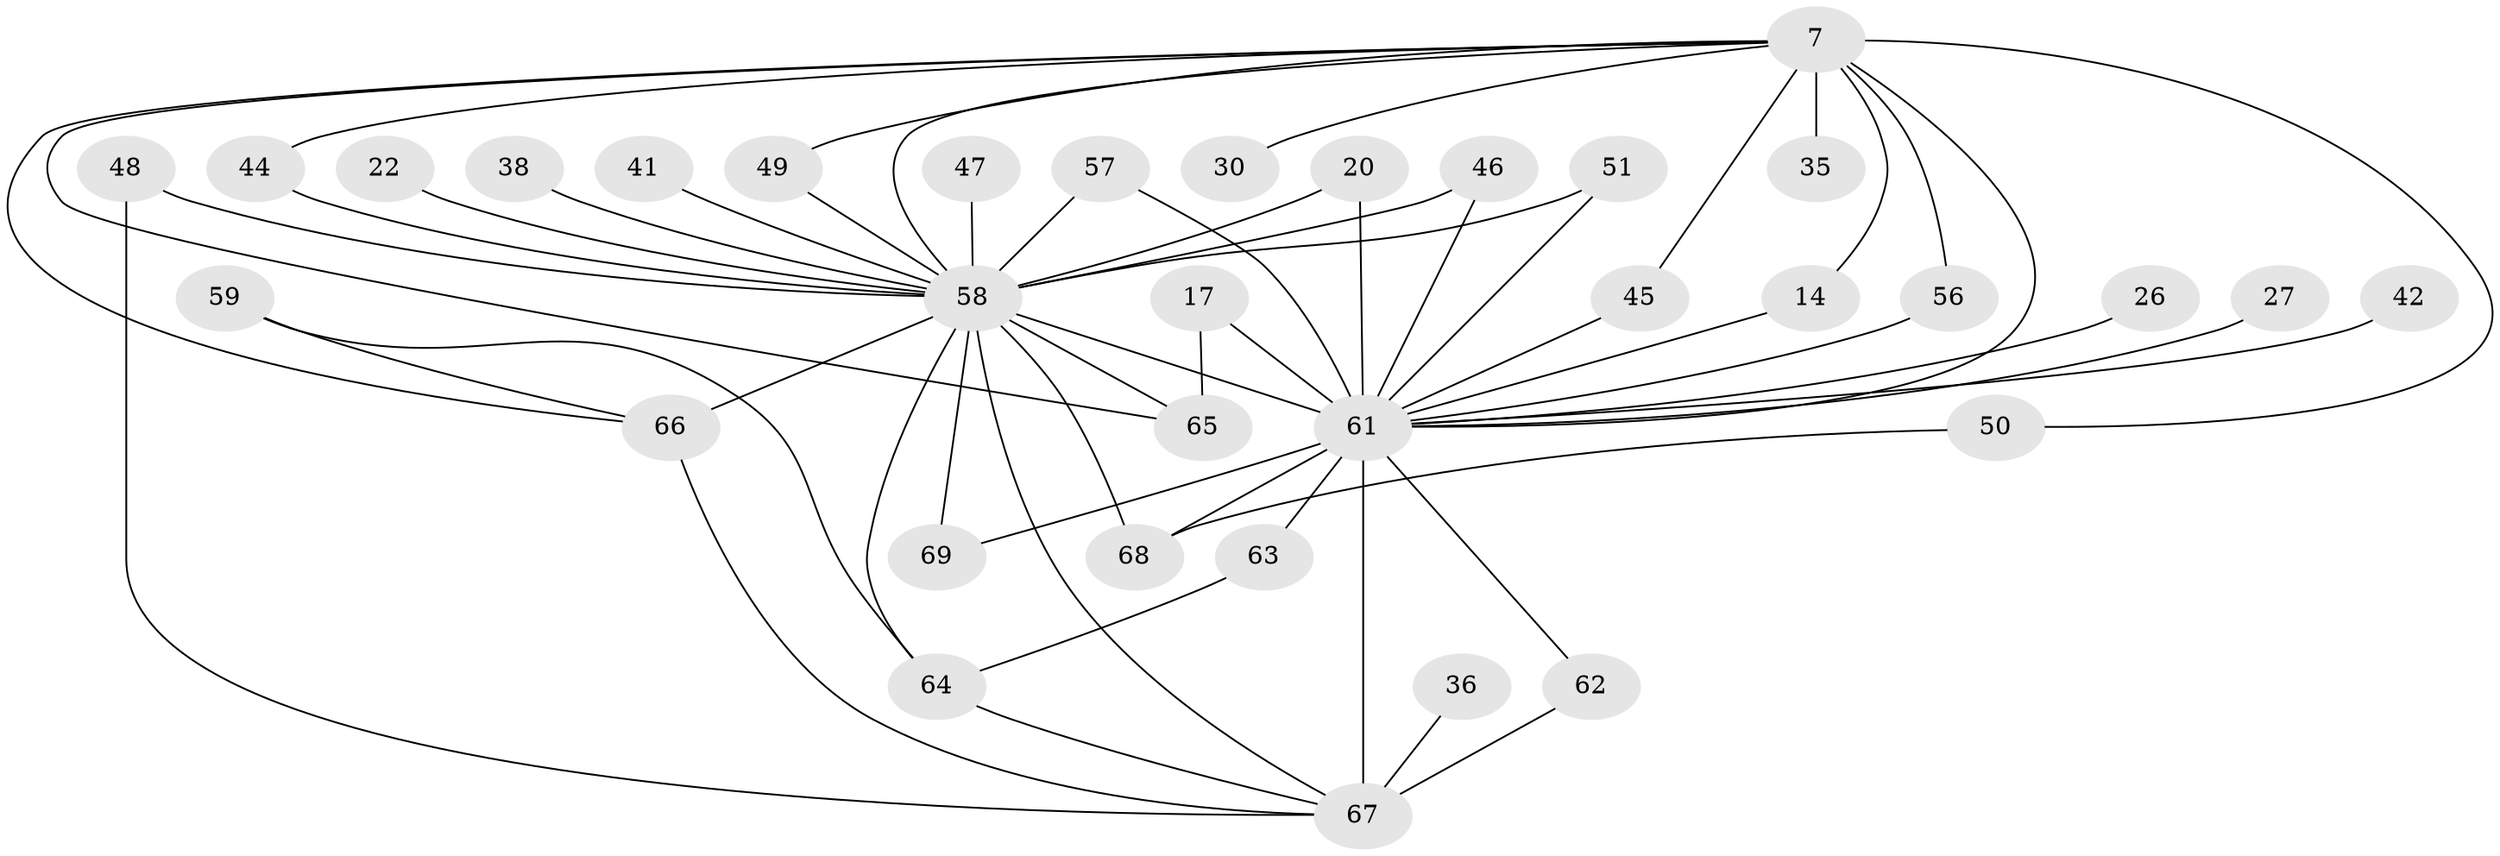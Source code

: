 // original degree distribution, {15: 0.014492753623188406, 14: 0.028985507246376812, 16: 0.028985507246376812, 22: 0.014492753623188406, 13: 0.014492753623188406, 19: 0.028985507246376812, 21: 0.014492753623188406, 3: 0.17391304347826086, 10: 0.014492753623188406, 2: 0.5652173913043478, 4: 0.043478260869565216, 6: 0.014492753623188406, 5: 0.043478260869565216}
// Generated by graph-tools (version 1.1) at 2025/44/03/09/25 04:44:08]
// undirected, 34 vertices, 56 edges
graph export_dot {
graph [start="1"]
  node [color=gray90,style=filled];
  7 [super="+5"];
  14;
  17;
  20;
  22;
  26;
  27;
  30;
  35;
  36;
  38 [super="+37"];
  41 [super="+18"];
  42;
  44 [super="+15"];
  45;
  46;
  47;
  48 [super="+43"];
  49;
  50;
  51 [super="+28+34"];
  56;
  57;
  58 [super="+13+6+10"];
  59;
  61 [super="+23+8+4"];
  62;
  63;
  64 [super="+32"];
  65 [super="+16"];
  66 [super="+33+60"];
  67 [super="+52+40+55+54"];
  68 [super="+21"];
  69;
  7 -- 30 [weight=2];
  7 -- 50;
  7 -- 58 [weight=10];
  7 -- 61 [weight=13];
  7 -- 65;
  7 -- 35 [weight=2];
  7 -- 45;
  7 -- 14;
  7 -- 49;
  7 -- 56;
  7 -- 44;
  7 -- 66;
  14 -- 61;
  17 -- 65;
  17 -- 61;
  20 -- 58;
  20 -- 61;
  22 -- 58 [weight=2];
  26 -- 61 [weight=2];
  27 -- 61 [weight=2];
  36 -- 67 [weight=2];
  38 -- 58 [weight=3];
  41 -- 58 [weight=3];
  42 -- 61 [weight=2];
  44 -- 58 [weight=2];
  45 -- 61;
  46 -- 58;
  46 -- 61;
  47 -- 58;
  48 -- 58 [weight=2];
  48 -- 67;
  49 -- 58;
  50 -- 68;
  51 -- 58 [weight=3];
  51 -- 61;
  56 -- 61;
  57 -- 58;
  57 -- 61;
  58 -- 66 [weight=2];
  58 -- 69;
  58 -- 64;
  58 -- 65 [weight=2];
  58 -- 68;
  58 -- 61 [weight=13];
  58 -- 67 [weight=6];
  59 -- 64;
  59 -- 66;
  61 -- 67 [weight=10];
  61 -- 62;
  61 -- 63;
  61 -- 68 [weight=2];
  61 -- 69;
  62 -- 67;
  63 -- 64;
  64 -- 67 [weight=2];
  66 -- 67;
}

